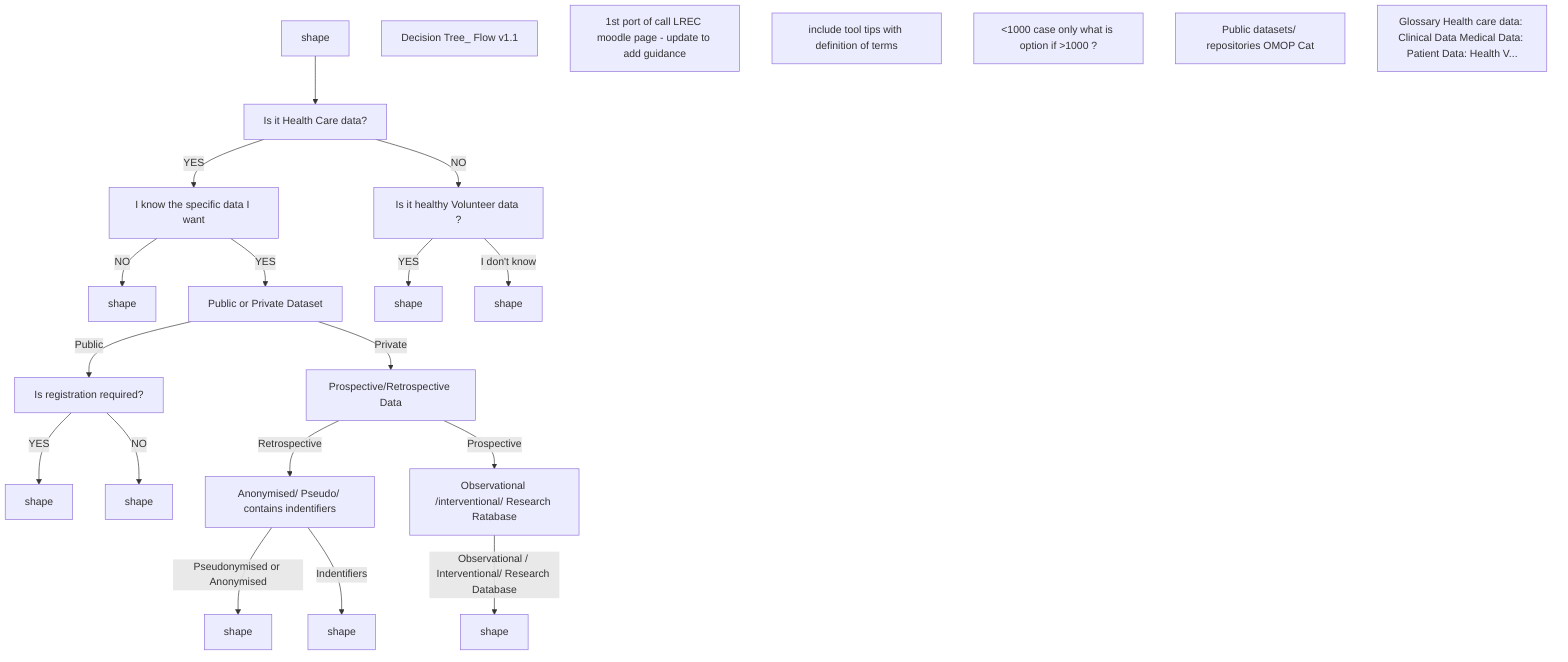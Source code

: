 flowchart TD
    N3458764635301463439[Is it Health Care data?]
    N3458764635301463798[Is it healthy Volunteer data ?]
    N3458764635301699516[I know the specific data I want]
    N3458764635301875090[shape]
    N3458764635302567244[Is registration required?]
    N3458764635302888442[shape]
    N3458764635302990895[Prospective/Retrospective Data]
    N3458764635357760287[Observational /interventional/ Research Ratabase]
    N3458764635359208015[Decision Tree_ Flow v1.1]
    N3458764635360322378[1st port of call LREC moodle page - update to add guidance]
    N3458764635360532325[include tool tips with definition of terms]
    N3458764635362755501[Anonymised/ Pseudo/ contains indentifiers]
    N3458764636358126539[Public or Private Dataset]
    N3458764636360976194[&lt;1000 case only what is option if &gt;1000 ?]
    N3458764636474796545[shape]
    N3458764636474951140[shape]
    N3458764636474951421[shape]
    N3458764636474951443[shape]
    N3458764636475175178[shape]
    N3458764636475175262[shape]
    N3458764636475175411[shape]
    N3458764636476313931[Public datasets/ repositories OMOP Cat]
    N3458764636725453317[Glossary Health care data: Clinical Data Medical Data: Patient Data: Health V...]
    N3458764635302567244 -->|YES| N3458764636475175262
    N3458764635302567244 -->|NO| N3458764635302888442
    N3458764635302990895 -->|Retrospective| N3458764635362755501
    N3458764636358126539 -->|Public| N3458764635302567244
    N3458764635302990895 -->|Prospective| N3458764635357760287
    N3458764635357760287 -->|Observational / Interventional/ Research Database| N3458764636474951421
    N3458764635362755501 -->|Pseudonymised or Anonymised| N3458764636474796545
    N3458764635301463798 -->|YES| N3458764636475175411
    N3458764635301699516 -->|NO| N3458764636475175178
    N3458764635301875090 --> N3458764635301463439
    N3458764635301463439 -->|YES| N3458764635301699516
    N3458764635301699516 -->|YES| N3458764636358126539
    N3458764636358126539 -->|Private| N3458764635302990895
    N3458764635362755501 -->|Indentifiers| N3458764636474951140
    N3458764635301463439 -->|NO| N3458764635301463798
    N3458764635301463798 -->|I don't know| N3458764636474951443